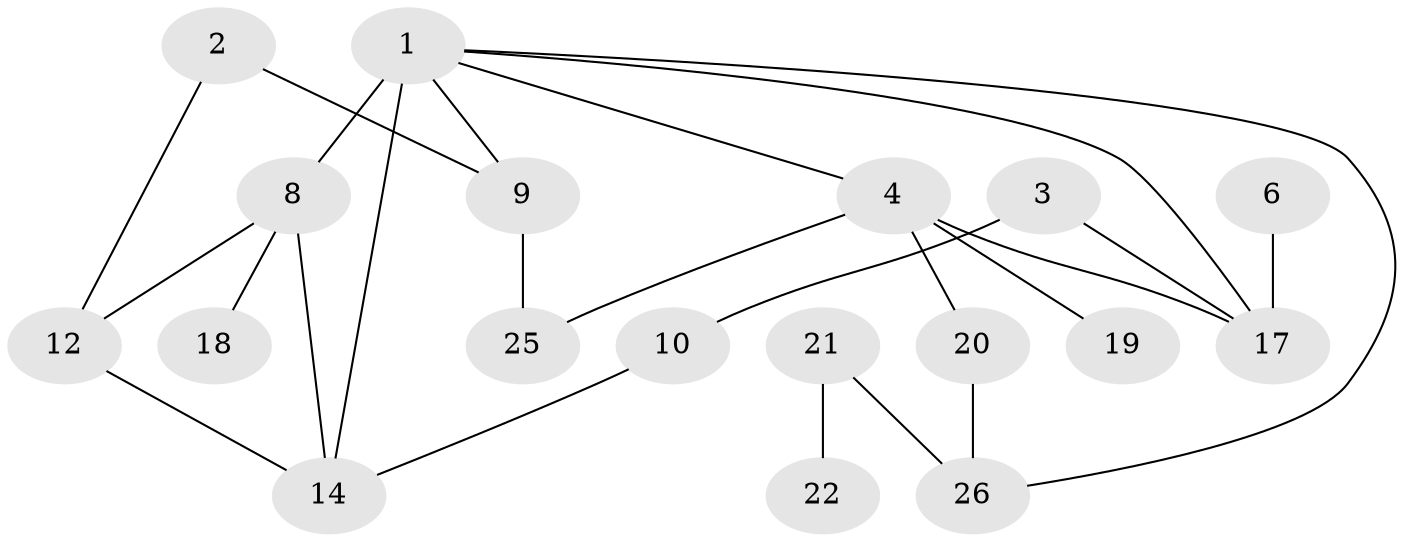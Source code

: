 // original degree distribution, {2: 0.30952380952380953, 3: 0.19047619047619047, 1: 0.2857142857142857, 4: 0.08333333333333333, 0: 0.05952380952380952, 5: 0.03571428571428571, 7: 0.011904761904761904, 6: 0.023809523809523808}
// Generated by graph-tools (version 1.1) at 2025/47/03/04/25 22:47:54]
// undirected, 18 vertices, 24 edges
graph export_dot {
  node [color=gray90,style=filled];
  1;
  2;
  3;
  4;
  6;
  8;
  9;
  10;
  12;
  14;
  17;
  18;
  19;
  20;
  21;
  22;
  25;
  26;
  1 -- 4 [weight=1.0];
  1 -- 8 [weight=4.0];
  1 -- 9 [weight=1.0];
  1 -- 14 [weight=1.0];
  1 -- 17 [weight=1.0];
  1 -- 26 [weight=1.0];
  2 -- 9 [weight=1.0];
  2 -- 12 [weight=1.0];
  3 -- 10 [weight=1.0];
  3 -- 17 [weight=1.0];
  4 -- 17 [weight=1.0];
  4 -- 19 [weight=1.0];
  4 -- 20 [weight=1.0];
  4 -- 25 [weight=1.0];
  6 -- 17 [weight=1.0];
  8 -- 12 [weight=1.0];
  8 -- 14 [weight=1.0];
  8 -- 18 [weight=1.0];
  9 -- 25 [weight=1.0];
  10 -- 14 [weight=1.0];
  12 -- 14 [weight=2.0];
  20 -- 26 [weight=1.0];
  21 -- 22 [weight=1.0];
  21 -- 26 [weight=1.0];
}
